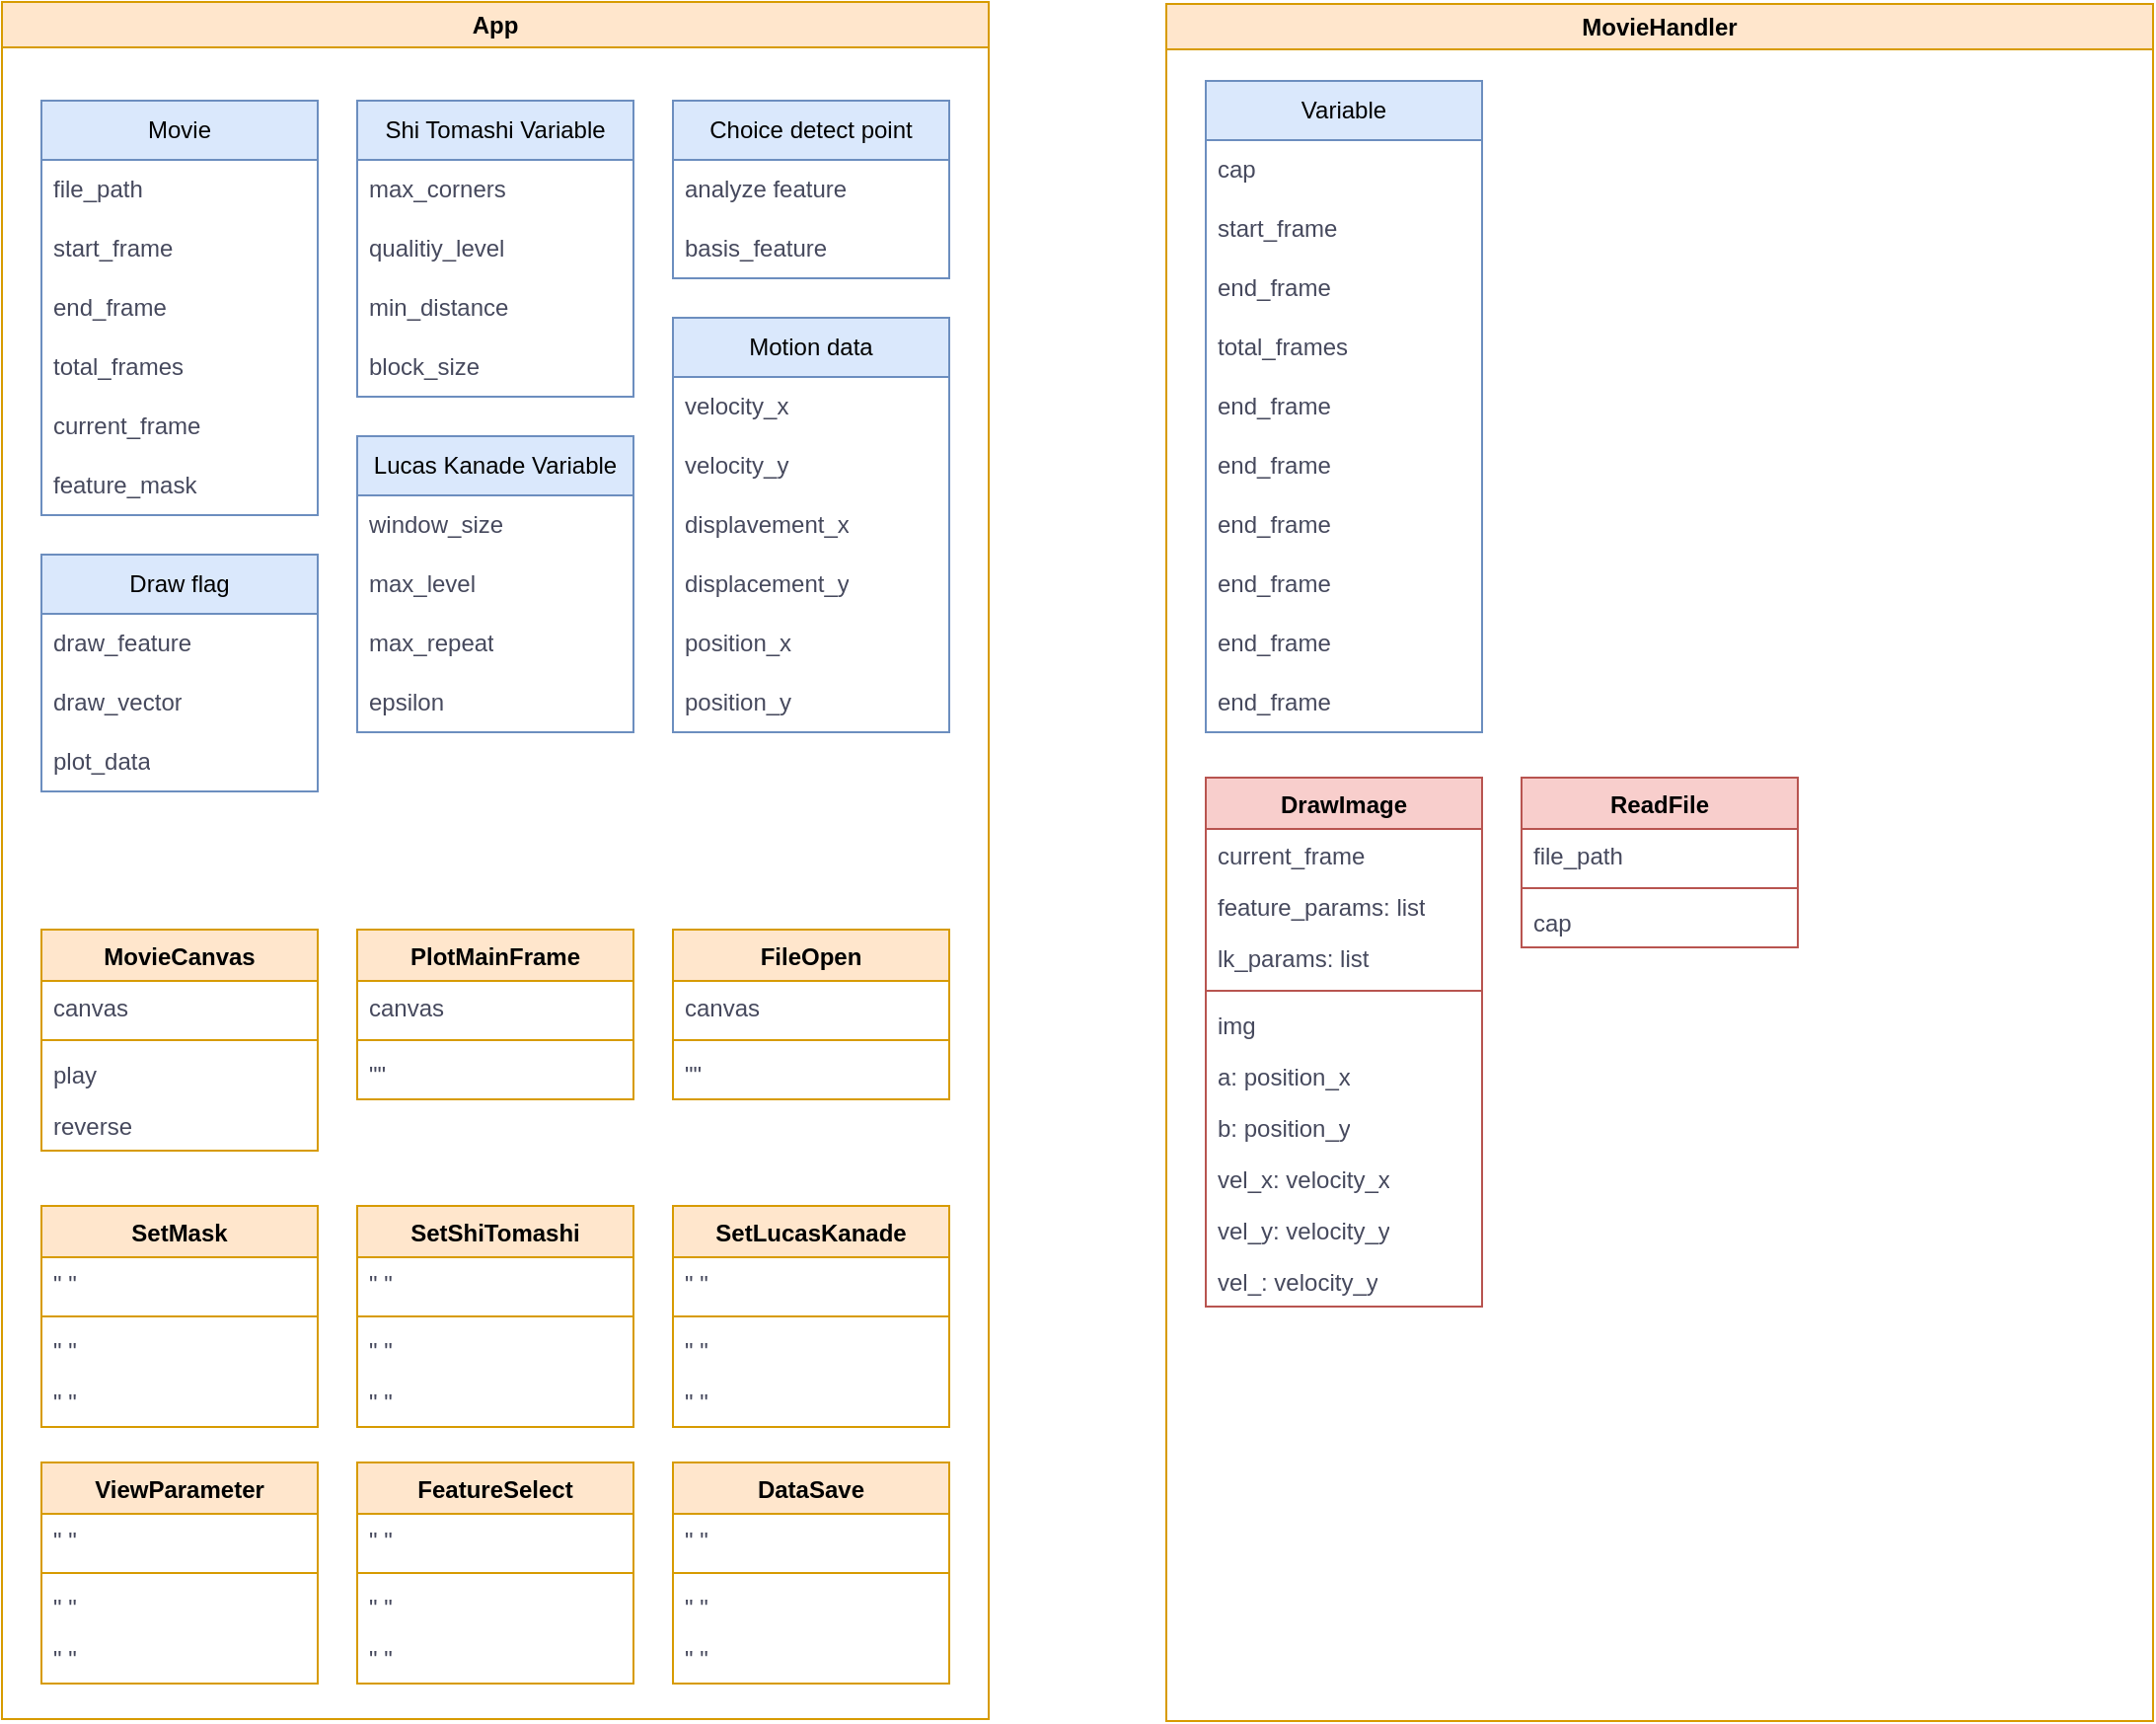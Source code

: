 <mxfile version="22.0.6" type="github">
  <diagram id="C5RBs43oDa-KdzZeNtuy" name="Page-1">
    <mxGraphModel dx="2515" dy="926" grid="1" gridSize="10" guides="1" tooltips="1" connect="1" arrows="1" fold="1" page="1" pageScale="1" pageWidth="827" pageHeight="1169" math="0" shadow="0">
      <root>
        <mxCell id="WIyWlLk6GJQsqaUBKTNV-0" />
        <mxCell id="WIyWlLk6GJQsqaUBKTNV-1" parent="WIyWlLk6GJQsqaUBKTNV-0" />
        <mxCell id="bvRS3iEJMmi-Zo6KBgME-6" value="App" style="swimlane;whiteSpace=wrap;html=1;strokeColor=#d79b00;fillColor=#ffe6cc;" vertex="1" parent="WIyWlLk6GJQsqaUBKTNV-1">
          <mxGeometry x="-530" y="100" width="500" height="870" as="geometry" />
        </mxCell>
        <mxCell id="bvRS3iEJMmi-Zo6KBgME-0" value="MovieCanvas" style="swimlane;fontStyle=1;align=center;verticalAlign=top;childLayout=stackLayout;horizontal=1;startSize=26;horizontalStack=0;resizeParent=1;resizeParentMax=0;resizeLast=0;collapsible=1;marginBottom=0;whiteSpace=wrap;html=1;strokeColor=#d79b00;fillColor=#ffe6cc;" vertex="1" parent="bvRS3iEJMmi-Zo6KBgME-6">
          <mxGeometry x="20" y="470" width="140" height="112" as="geometry" />
        </mxCell>
        <mxCell id="bvRS3iEJMmi-Zo6KBgME-1" value="canvas" style="text;strokeColor=none;fillColor=none;align=left;verticalAlign=top;spacingLeft=4;spacingRight=4;overflow=hidden;rotatable=0;points=[[0,0.5],[1,0.5]];portConstraint=eastwest;whiteSpace=wrap;html=1;fontColor=#46495D;" vertex="1" parent="bvRS3iEJMmi-Zo6KBgME-0">
          <mxGeometry y="26" width="140" height="26" as="geometry" />
        </mxCell>
        <mxCell id="bvRS3iEJMmi-Zo6KBgME-2" value="" style="line;strokeWidth=1;fillColor=none;align=left;verticalAlign=middle;spacingTop=-1;spacingLeft=3;spacingRight=3;rotatable=0;labelPosition=right;points=[];portConstraint=eastwest;strokeColor=inherit;fontColor=#46495D;" vertex="1" parent="bvRS3iEJMmi-Zo6KBgME-0">
          <mxGeometry y="52" width="140" height="8" as="geometry" />
        </mxCell>
        <mxCell id="bvRS3iEJMmi-Zo6KBgME-3" value="play" style="text;strokeColor=none;fillColor=none;align=left;verticalAlign=top;spacingLeft=4;spacingRight=4;overflow=hidden;rotatable=0;points=[[0,0.5],[1,0.5]];portConstraint=eastwest;whiteSpace=wrap;html=1;fontColor=#46495D;" vertex="1" parent="bvRS3iEJMmi-Zo6KBgME-0">
          <mxGeometry y="60" width="140" height="26" as="geometry" />
        </mxCell>
        <mxCell id="bvRS3iEJMmi-Zo6KBgME-148" value="reverse" style="text;strokeColor=none;fillColor=none;align=left;verticalAlign=top;spacingLeft=4;spacingRight=4;overflow=hidden;rotatable=0;points=[[0,0.5],[1,0.5]];portConstraint=eastwest;whiteSpace=wrap;html=1;fontColor=#46495D;" vertex="1" parent="bvRS3iEJMmi-Zo6KBgME-0">
          <mxGeometry y="86" width="140" height="26" as="geometry" />
        </mxCell>
        <mxCell id="bvRS3iEJMmi-Zo6KBgME-20" value="Movie" style="swimlane;fontStyle=0;childLayout=stackLayout;horizontal=1;startSize=30;horizontalStack=0;resizeParent=1;resizeParentMax=0;resizeLast=0;collapsible=1;marginBottom=0;whiteSpace=wrap;html=1;strokeColor=#6c8ebf;fillColor=#dae8fc;" vertex="1" parent="bvRS3iEJMmi-Zo6KBgME-6">
          <mxGeometry x="20" y="50" width="140" height="210" as="geometry" />
        </mxCell>
        <mxCell id="bvRS3iEJMmi-Zo6KBgME-21" value="file_path" style="text;strokeColor=none;fillColor=none;align=left;verticalAlign=middle;spacingLeft=4;spacingRight=4;overflow=hidden;points=[[0,0.5],[1,0.5]];portConstraint=eastwest;rotatable=0;whiteSpace=wrap;html=1;fontColor=#46495D;" vertex="1" parent="bvRS3iEJMmi-Zo6KBgME-20">
          <mxGeometry y="30" width="140" height="30" as="geometry" />
        </mxCell>
        <mxCell id="bvRS3iEJMmi-Zo6KBgME-22" value="start_frame" style="text;strokeColor=none;fillColor=none;align=left;verticalAlign=middle;spacingLeft=4;spacingRight=4;overflow=hidden;points=[[0,0.5],[1,0.5]];portConstraint=eastwest;rotatable=0;whiteSpace=wrap;html=1;fontColor=#46495D;" vertex="1" parent="bvRS3iEJMmi-Zo6KBgME-20">
          <mxGeometry y="60" width="140" height="30" as="geometry" />
        </mxCell>
        <mxCell id="bvRS3iEJMmi-Zo6KBgME-23" value="end_frame" style="text;strokeColor=none;fillColor=none;align=left;verticalAlign=middle;spacingLeft=4;spacingRight=4;overflow=hidden;points=[[0,0.5],[1,0.5]];portConstraint=eastwest;rotatable=0;whiteSpace=wrap;html=1;fontColor=#46495D;" vertex="1" parent="bvRS3iEJMmi-Zo6KBgME-20">
          <mxGeometry y="90" width="140" height="30" as="geometry" />
        </mxCell>
        <mxCell id="bvRS3iEJMmi-Zo6KBgME-25" value="total_frames" style="text;strokeColor=none;fillColor=none;align=left;verticalAlign=middle;spacingLeft=4;spacingRight=4;overflow=hidden;points=[[0,0.5],[1,0.5]];portConstraint=eastwest;rotatable=0;whiteSpace=wrap;html=1;fontColor=#46495D;" vertex="1" parent="bvRS3iEJMmi-Zo6KBgME-20">
          <mxGeometry y="120" width="140" height="30" as="geometry" />
        </mxCell>
        <mxCell id="bvRS3iEJMmi-Zo6KBgME-223" value="current_frame" style="text;strokeColor=none;fillColor=none;align=left;verticalAlign=middle;spacingLeft=4;spacingRight=4;overflow=hidden;points=[[0,0.5],[1,0.5]];portConstraint=eastwest;rotatable=0;whiteSpace=wrap;html=1;fontColor=#46495D;" vertex="1" parent="bvRS3iEJMmi-Zo6KBgME-20">
          <mxGeometry y="150" width="140" height="30" as="geometry" />
        </mxCell>
        <mxCell id="bvRS3iEJMmi-Zo6KBgME-26" value="feature_mask" style="text;strokeColor=none;fillColor=none;align=left;verticalAlign=middle;spacingLeft=4;spacingRight=4;overflow=hidden;points=[[0,0.5],[1,0.5]];portConstraint=eastwest;rotatable=0;whiteSpace=wrap;html=1;fontColor=#46495D;" vertex="1" parent="bvRS3iEJMmi-Zo6KBgME-20">
          <mxGeometry y="180" width="140" height="30" as="geometry" />
        </mxCell>
        <mxCell id="bvRS3iEJMmi-Zo6KBgME-7" value="PlotMainFrame" style="swimlane;fontStyle=1;align=center;verticalAlign=top;childLayout=stackLayout;horizontal=1;startSize=26;horizontalStack=0;resizeParent=1;resizeParentMax=0;resizeLast=0;collapsible=1;marginBottom=0;whiteSpace=wrap;html=1;strokeColor=#d79b00;fillColor=#ffe6cc;" vertex="1" parent="bvRS3iEJMmi-Zo6KBgME-6">
          <mxGeometry x="180" y="470" width="140" height="86" as="geometry" />
        </mxCell>
        <mxCell id="bvRS3iEJMmi-Zo6KBgME-8" value="canvas" style="text;strokeColor=none;fillColor=none;align=left;verticalAlign=top;spacingLeft=4;spacingRight=4;overflow=hidden;rotatable=0;points=[[0,0.5],[1,0.5]];portConstraint=eastwest;whiteSpace=wrap;html=1;fontColor=#46495D;" vertex="1" parent="bvRS3iEJMmi-Zo6KBgME-7">
          <mxGeometry y="26" width="140" height="26" as="geometry" />
        </mxCell>
        <mxCell id="bvRS3iEJMmi-Zo6KBgME-9" value="" style="line;strokeWidth=1;fillColor=none;align=left;verticalAlign=middle;spacingTop=-1;spacingLeft=3;spacingRight=3;rotatable=0;labelPosition=right;points=[];portConstraint=eastwest;strokeColor=inherit;fontColor=#46495D;" vertex="1" parent="bvRS3iEJMmi-Zo6KBgME-7">
          <mxGeometry y="52" width="140" height="8" as="geometry" />
        </mxCell>
        <mxCell id="bvRS3iEJMmi-Zo6KBgME-10" value="&quot;&quot;" style="text;strokeColor=none;fillColor=none;align=left;verticalAlign=top;spacingLeft=4;spacingRight=4;overflow=hidden;rotatable=0;points=[[0,0.5],[1,0.5]];portConstraint=eastwest;whiteSpace=wrap;html=1;fontColor=#46495D;" vertex="1" parent="bvRS3iEJMmi-Zo6KBgME-7">
          <mxGeometry y="60" width="140" height="26" as="geometry" />
        </mxCell>
        <mxCell id="bvRS3iEJMmi-Zo6KBgME-53" value="Shi Tomashi Variable" style="swimlane;fontStyle=0;childLayout=stackLayout;horizontal=1;startSize=30;horizontalStack=0;resizeParent=1;resizeParentMax=0;resizeLast=0;collapsible=1;marginBottom=0;whiteSpace=wrap;html=1;strokeColor=#6c8ebf;fillColor=#dae8fc;" vertex="1" parent="bvRS3iEJMmi-Zo6KBgME-6">
          <mxGeometry x="180" y="50" width="140" height="150" as="geometry" />
        </mxCell>
        <mxCell id="bvRS3iEJMmi-Zo6KBgME-54" value="max_corners" style="text;strokeColor=none;fillColor=none;align=left;verticalAlign=middle;spacingLeft=4;spacingRight=4;overflow=hidden;points=[[0,0.5],[1,0.5]];portConstraint=eastwest;rotatable=0;whiteSpace=wrap;html=1;fontColor=#46495D;" vertex="1" parent="bvRS3iEJMmi-Zo6KBgME-53">
          <mxGeometry y="30" width="140" height="30" as="geometry" />
        </mxCell>
        <mxCell id="bvRS3iEJMmi-Zo6KBgME-60" value="qualitiy_level" style="text;strokeColor=none;fillColor=none;align=left;verticalAlign=middle;spacingLeft=4;spacingRight=4;overflow=hidden;points=[[0,0.5],[1,0.5]];portConstraint=eastwest;rotatable=0;whiteSpace=wrap;html=1;fontColor=#46495D;" vertex="1" parent="bvRS3iEJMmi-Zo6KBgME-53">
          <mxGeometry y="60" width="140" height="30" as="geometry" />
        </mxCell>
        <mxCell id="bvRS3iEJMmi-Zo6KBgME-61" value="min_distance" style="text;strokeColor=none;fillColor=none;align=left;verticalAlign=middle;spacingLeft=4;spacingRight=4;overflow=hidden;points=[[0,0.5],[1,0.5]];portConstraint=eastwest;rotatable=0;whiteSpace=wrap;html=1;fontColor=#46495D;" vertex="1" parent="bvRS3iEJMmi-Zo6KBgME-53">
          <mxGeometry y="90" width="140" height="30" as="geometry" />
        </mxCell>
        <mxCell id="bvRS3iEJMmi-Zo6KBgME-62" value="block_size" style="text;strokeColor=none;fillColor=none;align=left;verticalAlign=middle;spacingLeft=4;spacingRight=4;overflow=hidden;points=[[0,0.5],[1,0.5]];portConstraint=eastwest;rotatable=0;whiteSpace=wrap;html=1;fontColor=#46495D;" vertex="1" parent="bvRS3iEJMmi-Zo6KBgME-53">
          <mxGeometry y="120" width="140" height="30" as="geometry" />
        </mxCell>
        <mxCell id="bvRS3iEJMmi-Zo6KBgME-63" value="Lucas Kanade Variable" style="swimlane;fontStyle=0;childLayout=stackLayout;horizontal=1;startSize=30;horizontalStack=0;resizeParent=1;resizeParentMax=0;resizeLast=0;collapsible=1;marginBottom=0;whiteSpace=wrap;html=1;strokeColor=#6c8ebf;fillColor=#dae8fc;" vertex="1" parent="bvRS3iEJMmi-Zo6KBgME-6">
          <mxGeometry x="180" y="220" width="140" height="150" as="geometry" />
        </mxCell>
        <mxCell id="bvRS3iEJMmi-Zo6KBgME-64" value="window_size" style="text;strokeColor=none;fillColor=none;align=left;verticalAlign=middle;spacingLeft=4;spacingRight=4;overflow=hidden;points=[[0,0.5],[1,0.5]];portConstraint=eastwest;rotatable=0;whiteSpace=wrap;html=1;fontColor=#46495D;" vertex="1" parent="bvRS3iEJMmi-Zo6KBgME-63">
          <mxGeometry y="30" width="140" height="30" as="geometry" />
        </mxCell>
        <mxCell id="bvRS3iEJMmi-Zo6KBgME-65" value="max_level" style="text;strokeColor=none;fillColor=none;align=left;verticalAlign=middle;spacingLeft=4;spacingRight=4;overflow=hidden;points=[[0,0.5],[1,0.5]];portConstraint=eastwest;rotatable=0;whiteSpace=wrap;html=1;fontColor=#46495D;" vertex="1" parent="bvRS3iEJMmi-Zo6KBgME-63">
          <mxGeometry y="60" width="140" height="30" as="geometry" />
        </mxCell>
        <mxCell id="bvRS3iEJMmi-Zo6KBgME-66" value="max_repeat" style="text;strokeColor=none;fillColor=none;align=left;verticalAlign=middle;spacingLeft=4;spacingRight=4;overflow=hidden;points=[[0,0.5],[1,0.5]];portConstraint=eastwest;rotatable=0;whiteSpace=wrap;html=1;fontColor=#46495D;" vertex="1" parent="bvRS3iEJMmi-Zo6KBgME-63">
          <mxGeometry y="90" width="140" height="30" as="geometry" />
        </mxCell>
        <mxCell id="bvRS3iEJMmi-Zo6KBgME-67" value="epsilon" style="text;strokeColor=none;fillColor=none;align=left;verticalAlign=middle;spacingLeft=4;spacingRight=4;overflow=hidden;points=[[0,0.5],[1,0.5]];portConstraint=eastwest;rotatable=0;whiteSpace=wrap;html=1;fontColor=#46495D;" vertex="1" parent="bvRS3iEJMmi-Zo6KBgME-63">
          <mxGeometry y="120" width="140" height="30" as="geometry" />
        </mxCell>
        <mxCell id="bvRS3iEJMmi-Zo6KBgME-68" value="Draw flag" style="swimlane;fontStyle=0;childLayout=stackLayout;horizontal=1;startSize=30;horizontalStack=0;resizeParent=1;resizeParentMax=0;resizeLast=0;collapsible=1;marginBottom=0;whiteSpace=wrap;html=1;strokeColor=#6c8ebf;fillColor=#dae8fc;" vertex="1" parent="bvRS3iEJMmi-Zo6KBgME-6">
          <mxGeometry x="20" y="280" width="140" height="120" as="geometry" />
        </mxCell>
        <mxCell id="bvRS3iEJMmi-Zo6KBgME-69" value="draw_feature" style="text;strokeColor=none;fillColor=none;align=left;verticalAlign=middle;spacingLeft=4;spacingRight=4;overflow=hidden;points=[[0,0.5],[1,0.5]];portConstraint=eastwest;rotatable=0;whiteSpace=wrap;html=1;fontColor=#46495D;" vertex="1" parent="bvRS3iEJMmi-Zo6KBgME-68">
          <mxGeometry y="30" width="140" height="30" as="geometry" />
        </mxCell>
        <mxCell id="bvRS3iEJMmi-Zo6KBgME-70" value="draw_vector" style="text;strokeColor=none;fillColor=none;align=left;verticalAlign=middle;spacingLeft=4;spacingRight=4;overflow=hidden;points=[[0,0.5],[1,0.5]];portConstraint=eastwest;rotatable=0;whiteSpace=wrap;html=1;fontColor=#46495D;" vertex="1" parent="bvRS3iEJMmi-Zo6KBgME-68">
          <mxGeometry y="60" width="140" height="30" as="geometry" />
        </mxCell>
        <mxCell id="bvRS3iEJMmi-Zo6KBgME-71" value="plot_data" style="text;strokeColor=none;fillColor=none;align=left;verticalAlign=middle;spacingLeft=4;spacingRight=4;overflow=hidden;points=[[0,0.5],[1,0.5]];portConstraint=eastwest;rotatable=0;whiteSpace=wrap;html=1;fontColor=#46495D;" vertex="1" parent="bvRS3iEJMmi-Zo6KBgME-68">
          <mxGeometry y="90" width="140" height="30" as="geometry" />
        </mxCell>
        <mxCell id="bvRS3iEJMmi-Zo6KBgME-73" value="Choice detect point" style="swimlane;fontStyle=0;childLayout=stackLayout;horizontal=1;startSize=30;horizontalStack=0;resizeParent=1;resizeParentMax=0;resizeLast=0;collapsible=1;marginBottom=0;whiteSpace=wrap;html=1;strokeColor=#6c8ebf;fillColor=#dae8fc;" vertex="1" parent="bvRS3iEJMmi-Zo6KBgME-6">
          <mxGeometry x="340" y="50" width="140" height="90" as="geometry" />
        </mxCell>
        <mxCell id="bvRS3iEJMmi-Zo6KBgME-74" value="analyze feature" style="text;strokeColor=none;fillColor=none;align=left;verticalAlign=middle;spacingLeft=4;spacingRight=4;overflow=hidden;points=[[0,0.5],[1,0.5]];portConstraint=eastwest;rotatable=0;whiteSpace=wrap;html=1;fontColor=#46495D;" vertex="1" parent="bvRS3iEJMmi-Zo6KBgME-73">
          <mxGeometry y="30" width="140" height="30" as="geometry" />
        </mxCell>
        <mxCell id="bvRS3iEJMmi-Zo6KBgME-75" value="basis_feature" style="text;strokeColor=none;fillColor=none;align=left;verticalAlign=middle;spacingLeft=4;spacingRight=4;overflow=hidden;points=[[0,0.5],[1,0.5]];portConstraint=eastwest;rotatable=0;whiteSpace=wrap;html=1;fontColor=#46495D;" vertex="1" parent="bvRS3iEJMmi-Zo6KBgME-73">
          <mxGeometry y="60" width="140" height="30" as="geometry" />
        </mxCell>
        <mxCell id="bvRS3iEJMmi-Zo6KBgME-141" value="Motion data" style="swimlane;fontStyle=0;childLayout=stackLayout;horizontal=1;startSize=30;horizontalStack=0;resizeParent=1;resizeParentMax=0;resizeLast=0;collapsible=1;marginBottom=0;whiteSpace=wrap;html=1;strokeColor=#6c8ebf;fillColor=#dae8fc;" vertex="1" parent="bvRS3iEJMmi-Zo6KBgME-6">
          <mxGeometry x="340" y="160" width="140" height="210" as="geometry" />
        </mxCell>
        <mxCell id="bvRS3iEJMmi-Zo6KBgME-142" value="velocity_x" style="text;strokeColor=none;fillColor=none;align=left;verticalAlign=middle;spacingLeft=4;spacingRight=4;overflow=hidden;points=[[0,0.5],[1,0.5]];portConstraint=eastwest;rotatable=0;whiteSpace=wrap;html=1;fontColor=#46495D;" vertex="1" parent="bvRS3iEJMmi-Zo6KBgME-141">
          <mxGeometry y="30" width="140" height="30" as="geometry" />
        </mxCell>
        <mxCell id="bvRS3iEJMmi-Zo6KBgME-144" value="velocity_y" style="text;strokeColor=none;fillColor=none;align=left;verticalAlign=middle;spacingLeft=4;spacingRight=4;overflow=hidden;points=[[0,0.5],[1,0.5]];portConstraint=eastwest;rotatable=0;whiteSpace=wrap;html=1;fontColor=#46495D;" vertex="1" parent="bvRS3iEJMmi-Zo6KBgME-141">
          <mxGeometry y="60" width="140" height="30" as="geometry" />
        </mxCell>
        <mxCell id="bvRS3iEJMmi-Zo6KBgME-143" value="displavement_x" style="text;strokeColor=none;fillColor=none;align=left;verticalAlign=middle;spacingLeft=4;spacingRight=4;overflow=hidden;points=[[0,0.5],[1,0.5]];portConstraint=eastwest;rotatable=0;whiteSpace=wrap;html=1;fontColor=#46495D;" vertex="1" parent="bvRS3iEJMmi-Zo6KBgME-141">
          <mxGeometry y="90" width="140" height="30" as="geometry" />
        </mxCell>
        <mxCell id="bvRS3iEJMmi-Zo6KBgME-145" value="displacement_y" style="text;strokeColor=none;fillColor=none;align=left;verticalAlign=middle;spacingLeft=4;spacingRight=4;overflow=hidden;points=[[0,0.5],[1,0.5]];portConstraint=eastwest;rotatable=0;whiteSpace=wrap;html=1;fontColor=#46495D;" vertex="1" parent="bvRS3iEJMmi-Zo6KBgME-141">
          <mxGeometry y="120" width="140" height="30" as="geometry" />
        </mxCell>
        <mxCell id="bvRS3iEJMmi-Zo6KBgME-146" value="position_x" style="text;strokeColor=none;fillColor=none;align=left;verticalAlign=middle;spacingLeft=4;spacingRight=4;overflow=hidden;points=[[0,0.5],[1,0.5]];portConstraint=eastwest;rotatable=0;whiteSpace=wrap;html=1;fontColor=#46495D;" vertex="1" parent="bvRS3iEJMmi-Zo6KBgME-141">
          <mxGeometry y="150" width="140" height="30" as="geometry" />
        </mxCell>
        <mxCell id="bvRS3iEJMmi-Zo6KBgME-147" value="position_y" style="text;strokeColor=none;fillColor=none;align=left;verticalAlign=middle;spacingLeft=4;spacingRight=4;overflow=hidden;points=[[0,0.5],[1,0.5]];portConstraint=eastwest;rotatable=0;whiteSpace=wrap;html=1;fontColor=#46495D;" vertex="1" parent="bvRS3iEJMmi-Zo6KBgME-141">
          <mxGeometry y="180" width="140" height="30" as="geometry" />
        </mxCell>
        <mxCell id="bvRS3iEJMmi-Zo6KBgME-189" value="FileOpen" style="swimlane;fontStyle=1;align=center;verticalAlign=top;childLayout=stackLayout;horizontal=1;startSize=26;horizontalStack=0;resizeParent=1;resizeParentMax=0;resizeLast=0;collapsible=1;marginBottom=0;whiteSpace=wrap;html=1;strokeColor=#d79b00;fillColor=#ffe6cc;" vertex="1" parent="bvRS3iEJMmi-Zo6KBgME-6">
          <mxGeometry x="340" y="470" width="140" height="86" as="geometry" />
        </mxCell>
        <mxCell id="bvRS3iEJMmi-Zo6KBgME-190" value="canvas" style="text;strokeColor=none;fillColor=none;align=left;verticalAlign=top;spacingLeft=4;spacingRight=4;overflow=hidden;rotatable=0;points=[[0,0.5],[1,0.5]];portConstraint=eastwest;whiteSpace=wrap;html=1;fontColor=#46495D;" vertex="1" parent="bvRS3iEJMmi-Zo6KBgME-189">
          <mxGeometry y="26" width="140" height="26" as="geometry" />
        </mxCell>
        <mxCell id="bvRS3iEJMmi-Zo6KBgME-191" value="" style="line;strokeWidth=1;fillColor=none;align=left;verticalAlign=middle;spacingTop=-1;spacingLeft=3;spacingRight=3;rotatable=0;labelPosition=right;points=[];portConstraint=eastwest;strokeColor=inherit;fontColor=#46495D;" vertex="1" parent="bvRS3iEJMmi-Zo6KBgME-189">
          <mxGeometry y="52" width="140" height="8" as="geometry" />
        </mxCell>
        <mxCell id="bvRS3iEJMmi-Zo6KBgME-192" value="&quot;&quot;" style="text;strokeColor=none;fillColor=none;align=left;verticalAlign=top;spacingLeft=4;spacingRight=4;overflow=hidden;rotatable=0;points=[[0,0.5],[1,0.5]];portConstraint=eastwest;whiteSpace=wrap;html=1;fontColor=#46495D;" vertex="1" parent="bvRS3iEJMmi-Zo6KBgME-189">
          <mxGeometry y="60" width="140" height="26" as="geometry" />
        </mxCell>
        <mxCell id="bvRS3iEJMmi-Zo6KBgME-193" value="SetMask" style="swimlane;fontStyle=1;align=center;verticalAlign=top;childLayout=stackLayout;horizontal=1;startSize=26;horizontalStack=0;resizeParent=1;resizeParentMax=0;resizeLast=0;collapsible=1;marginBottom=0;whiteSpace=wrap;html=1;strokeColor=#d79b00;fillColor=#ffe6cc;" vertex="1" parent="bvRS3iEJMmi-Zo6KBgME-6">
          <mxGeometry x="20" y="610" width="140" height="112" as="geometry" />
        </mxCell>
        <mxCell id="bvRS3iEJMmi-Zo6KBgME-194" value="&quot; &quot;" style="text;strokeColor=none;fillColor=none;align=left;verticalAlign=top;spacingLeft=4;spacingRight=4;overflow=hidden;rotatable=0;points=[[0,0.5],[1,0.5]];portConstraint=eastwest;whiteSpace=wrap;html=1;fontColor=#46495D;" vertex="1" parent="bvRS3iEJMmi-Zo6KBgME-193">
          <mxGeometry y="26" width="140" height="26" as="geometry" />
        </mxCell>
        <mxCell id="bvRS3iEJMmi-Zo6KBgME-195" value="" style="line;strokeWidth=1;fillColor=none;align=left;verticalAlign=middle;spacingTop=-1;spacingLeft=3;spacingRight=3;rotatable=0;labelPosition=right;points=[];portConstraint=eastwest;strokeColor=inherit;fontColor=#46495D;" vertex="1" parent="bvRS3iEJMmi-Zo6KBgME-193">
          <mxGeometry y="52" width="140" height="8" as="geometry" />
        </mxCell>
        <mxCell id="bvRS3iEJMmi-Zo6KBgME-196" value="&quot; &quot;" style="text;strokeColor=none;fillColor=none;align=left;verticalAlign=top;spacingLeft=4;spacingRight=4;overflow=hidden;rotatable=0;points=[[0,0.5],[1,0.5]];portConstraint=eastwest;whiteSpace=wrap;html=1;fontColor=#46495D;" vertex="1" parent="bvRS3iEJMmi-Zo6KBgME-193">
          <mxGeometry y="60" width="140" height="26" as="geometry" />
        </mxCell>
        <mxCell id="bvRS3iEJMmi-Zo6KBgME-197" value="&quot; &quot;" style="text;strokeColor=none;fillColor=none;align=left;verticalAlign=top;spacingLeft=4;spacingRight=4;overflow=hidden;rotatable=0;points=[[0,0.5],[1,0.5]];portConstraint=eastwest;whiteSpace=wrap;html=1;fontColor=#46495D;" vertex="1" parent="bvRS3iEJMmi-Zo6KBgME-193">
          <mxGeometry y="86" width="140" height="26" as="geometry" />
        </mxCell>
        <mxCell id="bvRS3iEJMmi-Zo6KBgME-198" value="SetShiTomashi" style="swimlane;fontStyle=1;align=center;verticalAlign=top;childLayout=stackLayout;horizontal=1;startSize=26;horizontalStack=0;resizeParent=1;resizeParentMax=0;resizeLast=0;collapsible=1;marginBottom=0;whiteSpace=wrap;html=1;strokeColor=#d79b00;fillColor=#ffe6cc;" vertex="1" parent="bvRS3iEJMmi-Zo6KBgME-6">
          <mxGeometry x="180" y="610" width="140" height="112" as="geometry" />
        </mxCell>
        <mxCell id="bvRS3iEJMmi-Zo6KBgME-199" value="&quot; &quot;" style="text;strokeColor=none;fillColor=none;align=left;verticalAlign=top;spacingLeft=4;spacingRight=4;overflow=hidden;rotatable=0;points=[[0,0.5],[1,0.5]];portConstraint=eastwest;whiteSpace=wrap;html=1;fontColor=#46495D;" vertex="1" parent="bvRS3iEJMmi-Zo6KBgME-198">
          <mxGeometry y="26" width="140" height="26" as="geometry" />
        </mxCell>
        <mxCell id="bvRS3iEJMmi-Zo6KBgME-200" value="" style="line;strokeWidth=1;fillColor=none;align=left;verticalAlign=middle;spacingTop=-1;spacingLeft=3;spacingRight=3;rotatable=0;labelPosition=right;points=[];portConstraint=eastwest;strokeColor=inherit;fontColor=#46495D;" vertex="1" parent="bvRS3iEJMmi-Zo6KBgME-198">
          <mxGeometry y="52" width="140" height="8" as="geometry" />
        </mxCell>
        <mxCell id="bvRS3iEJMmi-Zo6KBgME-201" value="&quot; &quot;" style="text;strokeColor=none;fillColor=none;align=left;verticalAlign=top;spacingLeft=4;spacingRight=4;overflow=hidden;rotatable=0;points=[[0,0.5],[1,0.5]];portConstraint=eastwest;whiteSpace=wrap;html=1;fontColor=#46495D;" vertex="1" parent="bvRS3iEJMmi-Zo6KBgME-198">
          <mxGeometry y="60" width="140" height="26" as="geometry" />
        </mxCell>
        <mxCell id="bvRS3iEJMmi-Zo6KBgME-202" value="&quot; &quot;" style="text;strokeColor=none;fillColor=none;align=left;verticalAlign=top;spacingLeft=4;spacingRight=4;overflow=hidden;rotatable=0;points=[[0,0.5],[1,0.5]];portConstraint=eastwest;whiteSpace=wrap;html=1;fontColor=#46495D;" vertex="1" parent="bvRS3iEJMmi-Zo6KBgME-198">
          <mxGeometry y="86" width="140" height="26" as="geometry" />
        </mxCell>
        <mxCell id="bvRS3iEJMmi-Zo6KBgME-203" value="SetLucasKanade" style="swimlane;fontStyle=1;align=center;verticalAlign=top;childLayout=stackLayout;horizontal=1;startSize=26;horizontalStack=0;resizeParent=1;resizeParentMax=0;resizeLast=0;collapsible=1;marginBottom=0;whiteSpace=wrap;html=1;strokeColor=#d79b00;fillColor=#ffe6cc;" vertex="1" parent="bvRS3iEJMmi-Zo6KBgME-6">
          <mxGeometry x="340" y="610" width="140" height="112" as="geometry" />
        </mxCell>
        <mxCell id="bvRS3iEJMmi-Zo6KBgME-204" value="&quot; &quot;" style="text;strokeColor=none;fillColor=none;align=left;verticalAlign=top;spacingLeft=4;spacingRight=4;overflow=hidden;rotatable=0;points=[[0,0.5],[1,0.5]];portConstraint=eastwest;whiteSpace=wrap;html=1;fontColor=#46495D;" vertex="1" parent="bvRS3iEJMmi-Zo6KBgME-203">
          <mxGeometry y="26" width="140" height="26" as="geometry" />
        </mxCell>
        <mxCell id="bvRS3iEJMmi-Zo6KBgME-205" value="" style="line;strokeWidth=1;fillColor=none;align=left;verticalAlign=middle;spacingTop=-1;spacingLeft=3;spacingRight=3;rotatable=0;labelPosition=right;points=[];portConstraint=eastwest;strokeColor=inherit;fontColor=#46495D;" vertex="1" parent="bvRS3iEJMmi-Zo6KBgME-203">
          <mxGeometry y="52" width="140" height="8" as="geometry" />
        </mxCell>
        <mxCell id="bvRS3iEJMmi-Zo6KBgME-206" value="&quot; &quot;" style="text;strokeColor=none;fillColor=none;align=left;verticalAlign=top;spacingLeft=4;spacingRight=4;overflow=hidden;rotatable=0;points=[[0,0.5],[1,0.5]];portConstraint=eastwest;whiteSpace=wrap;html=1;fontColor=#46495D;" vertex="1" parent="bvRS3iEJMmi-Zo6KBgME-203">
          <mxGeometry y="60" width="140" height="26" as="geometry" />
        </mxCell>
        <mxCell id="bvRS3iEJMmi-Zo6KBgME-207" value="&quot; &quot;" style="text;strokeColor=none;fillColor=none;align=left;verticalAlign=top;spacingLeft=4;spacingRight=4;overflow=hidden;rotatable=0;points=[[0,0.5],[1,0.5]];portConstraint=eastwest;whiteSpace=wrap;html=1;fontColor=#46495D;" vertex="1" parent="bvRS3iEJMmi-Zo6KBgME-203">
          <mxGeometry y="86" width="140" height="26" as="geometry" />
        </mxCell>
        <mxCell id="bvRS3iEJMmi-Zo6KBgME-208" value="ViewParameter" style="swimlane;fontStyle=1;align=center;verticalAlign=top;childLayout=stackLayout;horizontal=1;startSize=26;horizontalStack=0;resizeParent=1;resizeParentMax=0;resizeLast=0;collapsible=1;marginBottom=0;whiteSpace=wrap;html=1;strokeColor=#d79b00;fillColor=#ffe6cc;" vertex="1" parent="bvRS3iEJMmi-Zo6KBgME-6">
          <mxGeometry x="20" y="740" width="140" height="112" as="geometry" />
        </mxCell>
        <mxCell id="bvRS3iEJMmi-Zo6KBgME-209" value="&quot; &quot;" style="text;strokeColor=none;fillColor=none;align=left;verticalAlign=top;spacingLeft=4;spacingRight=4;overflow=hidden;rotatable=0;points=[[0,0.5],[1,0.5]];portConstraint=eastwest;whiteSpace=wrap;html=1;fontColor=#46495D;" vertex="1" parent="bvRS3iEJMmi-Zo6KBgME-208">
          <mxGeometry y="26" width="140" height="26" as="geometry" />
        </mxCell>
        <mxCell id="bvRS3iEJMmi-Zo6KBgME-210" value="" style="line;strokeWidth=1;fillColor=none;align=left;verticalAlign=middle;spacingTop=-1;spacingLeft=3;spacingRight=3;rotatable=0;labelPosition=right;points=[];portConstraint=eastwest;strokeColor=inherit;fontColor=#46495D;" vertex="1" parent="bvRS3iEJMmi-Zo6KBgME-208">
          <mxGeometry y="52" width="140" height="8" as="geometry" />
        </mxCell>
        <mxCell id="bvRS3iEJMmi-Zo6KBgME-211" value="&quot; &quot;" style="text;strokeColor=none;fillColor=none;align=left;verticalAlign=top;spacingLeft=4;spacingRight=4;overflow=hidden;rotatable=0;points=[[0,0.5],[1,0.5]];portConstraint=eastwest;whiteSpace=wrap;html=1;fontColor=#46495D;" vertex="1" parent="bvRS3iEJMmi-Zo6KBgME-208">
          <mxGeometry y="60" width="140" height="26" as="geometry" />
        </mxCell>
        <mxCell id="bvRS3iEJMmi-Zo6KBgME-212" value="&quot; &quot;" style="text;strokeColor=none;fillColor=none;align=left;verticalAlign=top;spacingLeft=4;spacingRight=4;overflow=hidden;rotatable=0;points=[[0,0.5],[1,0.5]];portConstraint=eastwest;whiteSpace=wrap;html=1;fontColor=#46495D;" vertex="1" parent="bvRS3iEJMmi-Zo6KBgME-208">
          <mxGeometry y="86" width="140" height="26" as="geometry" />
        </mxCell>
        <mxCell id="bvRS3iEJMmi-Zo6KBgME-213" value="FeatureSelect" style="swimlane;fontStyle=1;align=center;verticalAlign=top;childLayout=stackLayout;horizontal=1;startSize=26;horizontalStack=0;resizeParent=1;resizeParentMax=0;resizeLast=0;collapsible=1;marginBottom=0;whiteSpace=wrap;html=1;strokeColor=#d79b00;fillColor=#ffe6cc;" vertex="1" parent="bvRS3iEJMmi-Zo6KBgME-6">
          <mxGeometry x="180" y="740" width="140" height="112" as="geometry" />
        </mxCell>
        <mxCell id="bvRS3iEJMmi-Zo6KBgME-214" value="&quot; &quot;" style="text;strokeColor=none;fillColor=none;align=left;verticalAlign=top;spacingLeft=4;spacingRight=4;overflow=hidden;rotatable=0;points=[[0,0.5],[1,0.5]];portConstraint=eastwest;whiteSpace=wrap;html=1;fontColor=#46495D;" vertex="1" parent="bvRS3iEJMmi-Zo6KBgME-213">
          <mxGeometry y="26" width="140" height="26" as="geometry" />
        </mxCell>
        <mxCell id="bvRS3iEJMmi-Zo6KBgME-215" value="" style="line;strokeWidth=1;fillColor=none;align=left;verticalAlign=middle;spacingTop=-1;spacingLeft=3;spacingRight=3;rotatable=0;labelPosition=right;points=[];portConstraint=eastwest;strokeColor=inherit;fontColor=#46495D;" vertex="1" parent="bvRS3iEJMmi-Zo6KBgME-213">
          <mxGeometry y="52" width="140" height="8" as="geometry" />
        </mxCell>
        <mxCell id="bvRS3iEJMmi-Zo6KBgME-216" value="&quot; &quot;" style="text;strokeColor=none;fillColor=none;align=left;verticalAlign=top;spacingLeft=4;spacingRight=4;overflow=hidden;rotatable=0;points=[[0,0.5],[1,0.5]];portConstraint=eastwest;whiteSpace=wrap;html=1;fontColor=#46495D;" vertex="1" parent="bvRS3iEJMmi-Zo6KBgME-213">
          <mxGeometry y="60" width="140" height="26" as="geometry" />
        </mxCell>
        <mxCell id="bvRS3iEJMmi-Zo6KBgME-217" value="&quot; &quot;" style="text;strokeColor=none;fillColor=none;align=left;verticalAlign=top;spacingLeft=4;spacingRight=4;overflow=hidden;rotatable=0;points=[[0,0.5],[1,0.5]];portConstraint=eastwest;whiteSpace=wrap;html=1;fontColor=#46495D;" vertex="1" parent="bvRS3iEJMmi-Zo6KBgME-213">
          <mxGeometry y="86" width="140" height="26" as="geometry" />
        </mxCell>
        <mxCell id="bvRS3iEJMmi-Zo6KBgME-218" value="DataSave" style="swimlane;fontStyle=1;align=center;verticalAlign=top;childLayout=stackLayout;horizontal=1;startSize=26;horizontalStack=0;resizeParent=1;resizeParentMax=0;resizeLast=0;collapsible=1;marginBottom=0;whiteSpace=wrap;html=1;strokeColor=#d79b00;fillColor=#ffe6cc;" vertex="1" parent="bvRS3iEJMmi-Zo6KBgME-6">
          <mxGeometry x="340" y="740" width="140" height="112" as="geometry" />
        </mxCell>
        <mxCell id="bvRS3iEJMmi-Zo6KBgME-219" value="&quot; &quot;" style="text;strokeColor=none;fillColor=none;align=left;verticalAlign=top;spacingLeft=4;spacingRight=4;overflow=hidden;rotatable=0;points=[[0,0.5],[1,0.5]];portConstraint=eastwest;whiteSpace=wrap;html=1;fontColor=#46495D;" vertex="1" parent="bvRS3iEJMmi-Zo6KBgME-218">
          <mxGeometry y="26" width="140" height="26" as="geometry" />
        </mxCell>
        <mxCell id="bvRS3iEJMmi-Zo6KBgME-220" value="" style="line;strokeWidth=1;fillColor=none;align=left;verticalAlign=middle;spacingTop=-1;spacingLeft=3;spacingRight=3;rotatable=0;labelPosition=right;points=[];portConstraint=eastwest;strokeColor=inherit;fontColor=#46495D;" vertex="1" parent="bvRS3iEJMmi-Zo6KBgME-218">
          <mxGeometry y="52" width="140" height="8" as="geometry" />
        </mxCell>
        <mxCell id="bvRS3iEJMmi-Zo6KBgME-221" value="&quot; &quot;" style="text;strokeColor=none;fillColor=none;align=left;verticalAlign=top;spacingLeft=4;spacingRight=4;overflow=hidden;rotatable=0;points=[[0,0.5],[1,0.5]];portConstraint=eastwest;whiteSpace=wrap;html=1;fontColor=#46495D;" vertex="1" parent="bvRS3iEJMmi-Zo6KBgME-218">
          <mxGeometry y="60" width="140" height="26" as="geometry" />
        </mxCell>
        <mxCell id="bvRS3iEJMmi-Zo6KBgME-222" value="&quot; &quot;" style="text;strokeColor=none;fillColor=none;align=left;verticalAlign=top;spacingLeft=4;spacingRight=4;overflow=hidden;rotatable=0;points=[[0,0.5],[1,0.5]];portConstraint=eastwest;whiteSpace=wrap;html=1;fontColor=#46495D;" vertex="1" parent="bvRS3iEJMmi-Zo6KBgME-218">
          <mxGeometry y="86" width="140" height="26" as="geometry" />
        </mxCell>
        <mxCell id="bvRS3iEJMmi-Zo6KBgME-32" value="MovieHandler" style="swimlane;whiteSpace=wrap;html=1;strokeColor=#d79b00;fillColor=#ffe6cc;" vertex="1" parent="WIyWlLk6GJQsqaUBKTNV-1">
          <mxGeometry x="60" y="101" width="500" height="870" as="geometry" />
        </mxCell>
        <mxCell id="bvRS3iEJMmi-Zo6KBgME-37" value="Variable" style="swimlane;fontStyle=0;childLayout=stackLayout;horizontal=1;startSize=30;horizontalStack=0;resizeParent=1;resizeParentMax=0;resizeLast=0;collapsible=1;marginBottom=0;whiteSpace=wrap;html=1;strokeColor=#6c8ebf;fillColor=#dae8fc;" vertex="1" parent="bvRS3iEJMmi-Zo6KBgME-32">
          <mxGeometry x="20" y="39" width="140" height="330" as="geometry" />
        </mxCell>
        <mxCell id="bvRS3iEJMmi-Zo6KBgME-38" value="cap" style="text;strokeColor=none;fillColor=none;align=left;verticalAlign=middle;spacingLeft=4;spacingRight=4;overflow=hidden;points=[[0,0.5],[1,0.5]];portConstraint=eastwest;rotatable=0;whiteSpace=wrap;html=1;fontColor=#46495D;" vertex="1" parent="bvRS3iEJMmi-Zo6KBgME-37">
          <mxGeometry y="30" width="140" height="30" as="geometry" />
        </mxCell>
        <mxCell id="bvRS3iEJMmi-Zo6KBgME-39" value="start_frame" style="text;strokeColor=none;fillColor=none;align=left;verticalAlign=middle;spacingLeft=4;spacingRight=4;overflow=hidden;points=[[0,0.5],[1,0.5]];portConstraint=eastwest;rotatable=0;whiteSpace=wrap;html=1;fontColor=#46495D;" vertex="1" parent="bvRS3iEJMmi-Zo6KBgME-37">
          <mxGeometry y="60" width="140" height="30" as="geometry" />
        </mxCell>
        <mxCell id="bvRS3iEJMmi-Zo6KBgME-40" value="end_frame" style="text;strokeColor=none;fillColor=none;align=left;verticalAlign=middle;spacingLeft=4;spacingRight=4;overflow=hidden;points=[[0,0.5],[1,0.5]];portConstraint=eastwest;rotatable=0;whiteSpace=wrap;html=1;fontColor=#46495D;" vertex="1" parent="bvRS3iEJMmi-Zo6KBgME-37">
          <mxGeometry y="90" width="140" height="30" as="geometry" />
        </mxCell>
        <mxCell id="bvRS3iEJMmi-Zo6KBgME-41" value="total_frames" style="text;strokeColor=none;fillColor=none;align=left;verticalAlign=middle;spacingLeft=4;spacingRight=4;overflow=hidden;points=[[0,0.5],[1,0.5]];portConstraint=eastwest;rotatable=0;whiteSpace=wrap;html=1;fontColor=#46495D;" vertex="1" parent="bvRS3iEJMmi-Zo6KBgME-37">
          <mxGeometry y="120" width="140" height="30" as="geometry" />
        </mxCell>
        <mxCell id="bvRS3iEJMmi-Zo6KBgME-42" value="end_frame" style="text;strokeColor=none;fillColor=none;align=left;verticalAlign=middle;spacingLeft=4;spacingRight=4;overflow=hidden;points=[[0,0.5],[1,0.5]];portConstraint=eastwest;rotatable=0;whiteSpace=wrap;html=1;fontColor=#46495D;" vertex="1" parent="bvRS3iEJMmi-Zo6KBgME-37">
          <mxGeometry y="150" width="140" height="30" as="geometry" />
        </mxCell>
        <mxCell id="bvRS3iEJMmi-Zo6KBgME-43" value="end_frame" style="text;strokeColor=none;fillColor=none;align=left;verticalAlign=middle;spacingLeft=4;spacingRight=4;overflow=hidden;points=[[0,0.5],[1,0.5]];portConstraint=eastwest;rotatable=0;whiteSpace=wrap;html=1;fontColor=#46495D;" vertex="1" parent="bvRS3iEJMmi-Zo6KBgME-37">
          <mxGeometry y="180" width="140" height="30" as="geometry" />
        </mxCell>
        <mxCell id="bvRS3iEJMmi-Zo6KBgME-44" value="end_frame" style="text;strokeColor=none;fillColor=none;align=left;verticalAlign=middle;spacingLeft=4;spacingRight=4;overflow=hidden;points=[[0,0.5],[1,0.5]];portConstraint=eastwest;rotatable=0;whiteSpace=wrap;html=1;fontColor=#46495D;" vertex="1" parent="bvRS3iEJMmi-Zo6KBgME-37">
          <mxGeometry y="210" width="140" height="30" as="geometry" />
        </mxCell>
        <mxCell id="bvRS3iEJMmi-Zo6KBgME-45" value="end_frame" style="text;strokeColor=none;fillColor=none;align=left;verticalAlign=middle;spacingLeft=4;spacingRight=4;overflow=hidden;points=[[0,0.5],[1,0.5]];portConstraint=eastwest;rotatable=0;whiteSpace=wrap;html=1;fontColor=#46495D;" vertex="1" parent="bvRS3iEJMmi-Zo6KBgME-37">
          <mxGeometry y="240" width="140" height="30" as="geometry" />
        </mxCell>
        <mxCell id="bvRS3iEJMmi-Zo6KBgME-46" value="end_frame" style="text;strokeColor=none;fillColor=none;align=left;verticalAlign=middle;spacingLeft=4;spacingRight=4;overflow=hidden;points=[[0,0.5],[1,0.5]];portConstraint=eastwest;rotatable=0;whiteSpace=wrap;html=1;fontColor=#46495D;" vertex="1" parent="bvRS3iEJMmi-Zo6KBgME-37">
          <mxGeometry y="270" width="140" height="30" as="geometry" />
        </mxCell>
        <mxCell id="bvRS3iEJMmi-Zo6KBgME-47" value="end_frame" style="text;strokeColor=none;fillColor=none;align=left;verticalAlign=middle;spacingLeft=4;spacingRight=4;overflow=hidden;points=[[0,0.5],[1,0.5]];portConstraint=eastwest;rotatable=0;whiteSpace=wrap;html=1;fontColor=#46495D;" vertex="1" parent="bvRS3iEJMmi-Zo6KBgME-37">
          <mxGeometry y="300" width="140" height="30" as="geometry" />
        </mxCell>
        <mxCell id="bvRS3iEJMmi-Zo6KBgME-48" value="DrawImage" style="swimlane;fontStyle=1;align=center;verticalAlign=top;childLayout=stackLayout;horizontal=1;startSize=26;horizontalStack=0;resizeParent=1;resizeParentMax=0;resizeLast=0;collapsible=1;marginBottom=0;whiteSpace=wrap;html=1;strokeColor=#b85450;fillColor=#f8cecc;" vertex="1" parent="bvRS3iEJMmi-Zo6KBgME-32">
          <mxGeometry x="20" y="392" width="140" height="268" as="geometry" />
        </mxCell>
        <mxCell id="bvRS3iEJMmi-Zo6KBgME-49" value="current_frame" style="text;strokeColor=none;fillColor=none;align=left;verticalAlign=top;spacingLeft=4;spacingRight=4;overflow=hidden;rotatable=0;points=[[0,0.5],[1,0.5]];portConstraint=eastwest;whiteSpace=wrap;html=1;fontColor=#46495D;" vertex="1" parent="bvRS3iEJMmi-Zo6KBgME-48">
          <mxGeometry y="26" width="140" height="26" as="geometry" />
        </mxCell>
        <mxCell id="bvRS3iEJMmi-Zo6KBgME-229" value="feature_params: list" style="text;strokeColor=none;fillColor=none;align=left;verticalAlign=top;spacingLeft=4;spacingRight=4;overflow=hidden;rotatable=0;points=[[0,0.5],[1,0.5]];portConstraint=eastwest;whiteSpace=wrap;html=1;fontColor=#46495D;" vertex="1" parent="bvRS3iEJMmi-Zo6KBgME-48">
          <mxGeometry y="52" width="140" height="26" as="geometry" />
        </mxCell>
        <mxCell id="bvRS3iEJMmi-Zo6KBgME-230" value="lk_params: list" style="text;strokeColor=none;fillColor=none;align=left;verticalAlign=top;spacingLeft=4;spacingRight=4;overflow=hidden;rotatable=0;points=[[0,0.5],[1,0.5]];portConstraint=eastwest;whiteSpace=wrap;html=1;fontColor=#46495D;" vertex="1" parent="bvRS3iEJMmi-Zo6KBgME-48">
          <mxGeometry y="78" width="140" height="26" as="geometry" />
        </mxCell>
        <mxCell id="bvRS3iEJMmi-Zo6KBgME-50" value="" style="line;strokeWidth=1;fillColor=none;align=left;verticalAlign=middle;spacingTop=-1;spacingLeft=3;spacingRight=3;rotatable=0;labelPosition=right;points=[];portConstraint=eastwest;strokeColor=inherit;fontColor=#46495D;" vertex="1" parent="bvRS3iEJMmi-Zo6KBgME-48">
          <mxGeometry y="104" width="140" height="8" as="geometry" />
        </mxCell>
        <mxCell id="bvRS3iEJMmi-Zo6KBgME-51" value="img" style="text;strokeColor=none;fillColor=none;align=left;verticalAlign=top;spacingLeft=4;spacingRight=4;overflow=hidden;rotatable=0;points=[[0,0.5],[1,0.5]];portConstraint=eastwest;whiteSpace=wrap;html=1;fontColor=#46495D;" vertex="1" parent="bvRS3iEJMmi-Zo6KBgME-48">
          <mxGeometry y="112" width="140" height="26" as="geometry" />
        </mxCell>
        <mxCell id="bvRS3iEJMmi-Zo6KBgME-224" value="a: position_x" style="text;strokeColor=none;fillColor=none;align=left;verticalAlign=top;spacingLeft=4;spacingRight=4;overflow=hidden;rotatable=0;points=[[0,0.5],[1,0.5]];portConstraint=eastwest;whiteSpace=wrap;html=1;fontColor=#46495D;" vertex="1" parent="bvRS3iEJMmi-Zo6KBgME-48">
          <mxGeometry y="138" width="140" height="26" as="geometry" />
        </mxCell>
        <mxCell id="bvRS3iEJMmi-Zo6KBgME-225" value="b: position_y" style="text;strokeColor=none;fillColor=none;align=left;verticalAlign=top;spacingLeft=4;spacingRight=4;overflow=hidden;rotatable=0;points=[[0,0.5],[1,0.5]];portConstraint=eastwest;whiteSpace=wrap;html=1;fontColor=#46495D;" vertex="1" parent="bvRS3iEJMmi-Zo6KBgME-48">
          <mxGeometry y="164" width="140" height="26" as="geometry" />
        </mxCell>
        <mxCell id="bvRS3iEJMmi-Zo6KBgME-226" value="vel_x: velocity_x" style="text;strokeColor=none;fillColor=none;align=left;verticalAlign=top;spacingLeft=4;spacingRight=4;overflow=hidden;rotatable=0;points=[[0,0.5],[1,0.5]];portConstraint=eastwest;whiteSpace=wrap;html=1;fontColor=#46495D;" vertex="1" parent="bvRS3iEJMmi-Zo6KBgME-48">
          <mxGeometry y="190" width="140" height="26" as="geometry" />
        </mxCell>
        <mxCell id="bvRS3iEJMmi-Zo6KBgME-227" value="vel_y: velocity_y" style="text;strokeColor=none;fillColor=none;align=left;verticalAlign=top;spacingLeft=4;spacingRight=4;overflow=hidden;rotatable=0;points=[[0,0.5],[1,0.5]];portConstraint=eastwest;whiteSpace=wrap;html=1;fontColor=#46495D;" vertex="1" parent="bvRS3iEJMmi-Zo6KBgME-48">
          <mxGeometry y="216" width="140" height="26" as="geometry" />
        </mxCell>
        <mxCell id="bvRS3iEJMmi-Zo6KBgME-228" value="vel_: velocity_y" style="text;strokeColor=none;fillColor=none;align=left;verticalAlign=top;spacingLeft=4;spacingRight=4;overflow=hidden;rotatable=0;points=[[0,0.5],[1,0.5]];portConstraint=eastwest;whiteSpace=wrap;html=1;fontColor=#46495D;" vertex="1" parent="bvRS3iEJMmi-Zo6KBgME-48">
          <mxGeometry y="242" width="140" height="26" as="geometry" />
        </mxCell>
        <mxCell id="bvRS3iEJMmi-Zo6KBgME-232" value="ReadFile" style="swimlane;fontStyle=1;align=center;verticalAlign=top;childLayout=stackLayout;horizontal=1;startSize=26;horizontalStack=0;resizeParent=1;resizeParentMax=0;resizeLast=0;collapsible=1;marginBottom=0;whiteSpace=wrap;html=1;strokeColor=#b85450;fillColor=#f8cecc;" vertex="1" parent="bvRS3iEJMmi-Zo6KBgME-32">
          <mxGeometry x="180" y="392" width="140" height="86" as="geometry" />
        </mxCell>
        <mxCell id="bvRS3iEJMmi-Zo6KBgME-233" value="file_path" style="text;strokeColor=none;fillColor=none;align=left;verticalAlign=top;spacingLeft=4;spacingRight=4;overflow=hidden;rotatable=0;points=[[0,0.5],[1,0.5]];portConstraint=eastwest;whiteSpace=wrap;html=1;fontColor=#46495D;" vertex="1" parent="bvRS3iEJMmi-Zo6KBgME-232">
          <mxGeometry y="26" width="140" height="26" as="geometry" />
        </mxCell>
        <mxCell id="bvRS3iEJMmi-Zo6KBgME-236" value="" style="line;strokeWidth=1;fillColor=none;align=left;verticalAlign=middle;spacingTop=-1;spacingLeft=3;spacingRight=3;rotatable=0;labelPosition=right;points=[];portConstraint=eastwest;strokeColor=inherit;fontColor=#46495D;" vertex="1" parent="bvRS3iEJMmi-Zo6KBgME-232">
          <mxGeometry y="52" width="140" height="8" as="geometry" />
        </mxCell>
        <mxCell id="bvRS3iEJMmi-Zo6KBgME-242" value="cap" style="text;strokeColor=none;fillColor=none;align=left;verticalAlign=top;spacingLeft=4;spacingRight=4;overflow=hidden;rotatable=0;points=[[0,0.5],[1,0.5]];portConstraint=eastwest;whiteSpace=wrap;html=1;fontColor=#46495D;" vertex="1" parent="bvRS3iEJMmi-Zo6KBgME-232">
          <mxGeometry y="60" width="140" height="26" as="geometry" />
        </mxCell>
      </root>
    </mxGraphModel>
  </diagram>
</mxfile>
